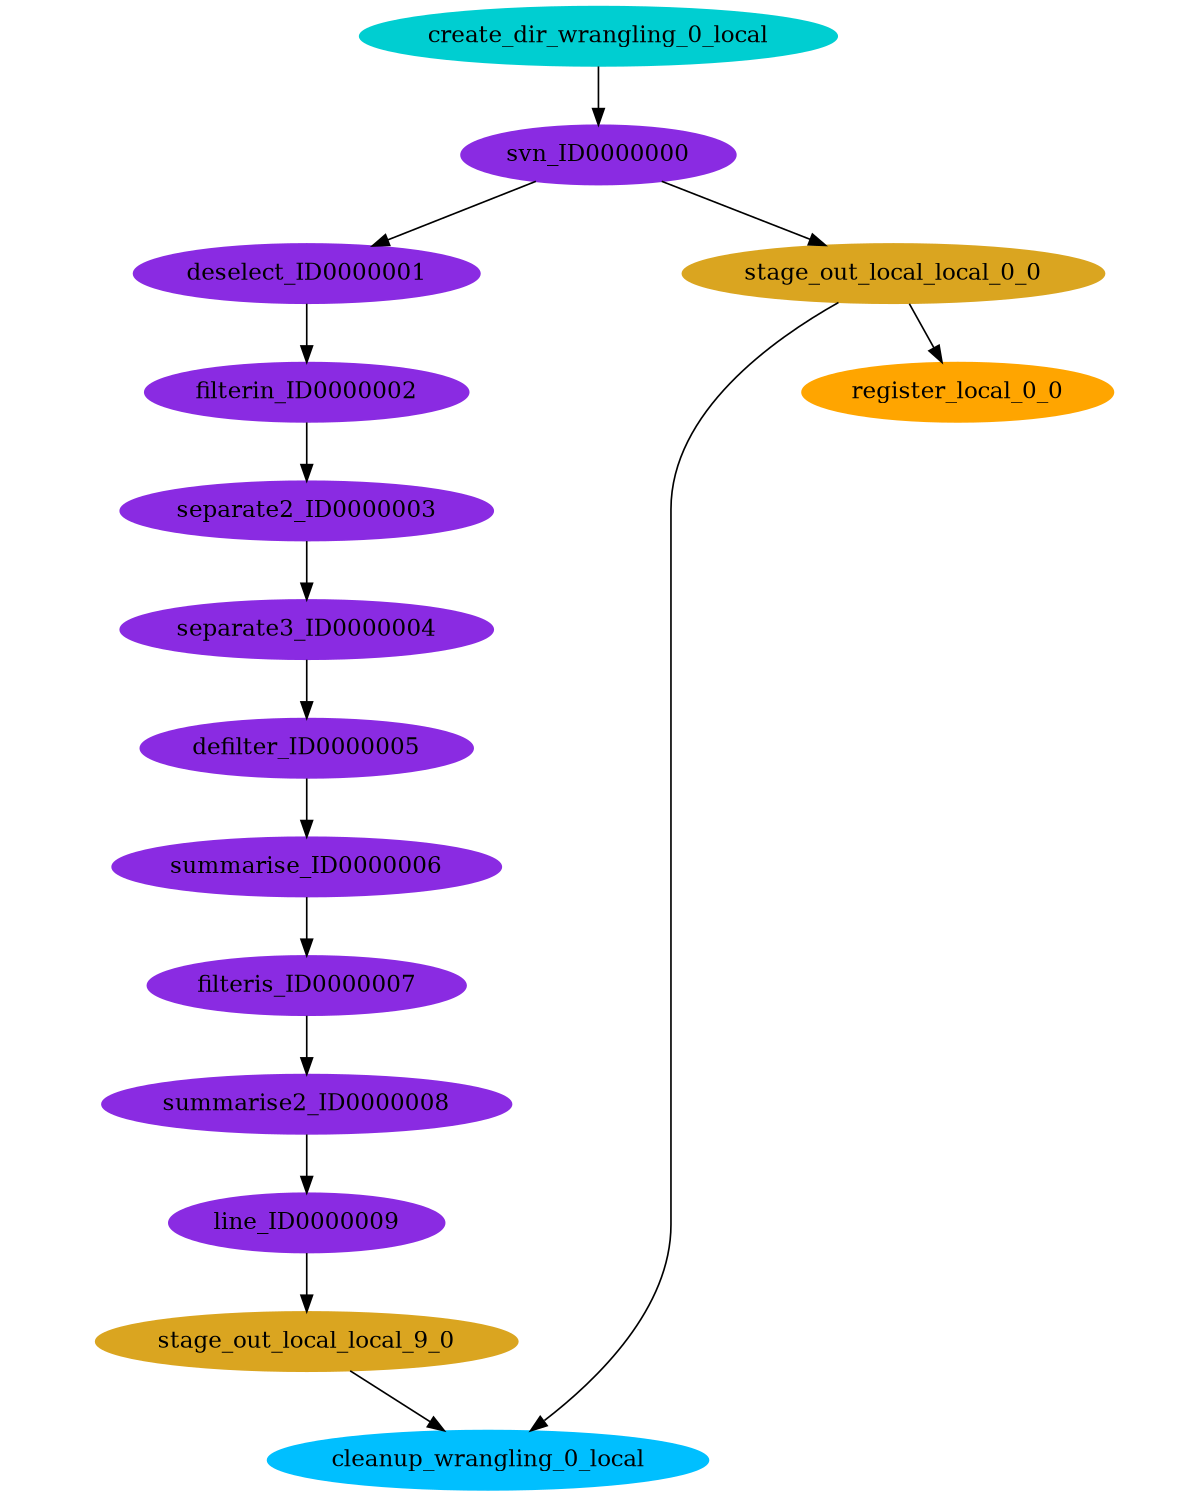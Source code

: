digraph E {
size="8.0,10.0"
ratio=fill
node [shape=ellipse]
edge [arrowhead=normal, arrowsize=1.0]
	"cleanup_wrangling_0_local" [color=deepskyblue,style=filled,label="cleanup_wrangling_0_local"]
	"deselect_ID0000001" [color=blueviolet,style=filled,label="deselect_ID0000001"]
	"svn_ID0000000" [color=blueviolet,style=filled,label="svn_ID0000000"]
	"filteris_ID0000007" [color=blueviolet,style=filled,label="filteris_ID0000007"]
	"stage_out_local_local_0_0" [color=goldenrod,style=filled,label="stage_out_local_local_0_0"]
	"defilter_ID0000005" [color=blueviolet,style=filled,label="defilter_ID0000005"]
	"summarise_ID0000006" [color=blueviolet,style=filled,label="summarise_ID0000006"]
	"line_ID0000009" [color=blueviolet,style=filled,label="line_ID0000009"]
	"create_dir_wrangling_0_local" [color=darkturquoise,style=filled,label="create_dir_wrangling_0_local"]
	"filterin_ID0000002" [color=blueviolet,style=filled,label="filterin_ID0000002"]
	"register_local_0_0" [color=orange,style=filled,label="register_local_0_0"]
	"separate2_ID0000003" [color=blueviolet,style=filled,label="separate2_ID0000003"]
	"summarise2_ID0000008" [color=blueviolet,style=filled,label="summarise2_ID0000008"]
	"separate3_ID0000004" [color=blueviolet,style=filled,label="separate3_ID0000004"]
	"stage_out_local_local_9_0" [color=goldenrod,style=filled,label="stage_out_local_local_9_0"]

	"deselect_ID0000001" -> "filterin_ID0000002"
	"svn_ID0000000" -> "deselect_ID0000001"
	"svn_ID0000000" -> "stage_out_local_local_0_0"
	"filteris_ID0000007" -> "summarise2_ID0000008"
	"stage_out_local_local_0_0" -> "cleanup_wrangling_0_local"
	"stage_out_local_local_0_0" -> "register_local_0_0"
	"defilter_ID0000005" -> "summarise_ID0000006"
	"summarise_ID0000006" -> "filteris_ID0000007"
	"line_ID0000009" -> "stage_out_local_local_9_0"
	"create_dir_wrangling_0_local" -> "svn_ID0000000"
	"filterin_ID0000002" -> "separate2_ID0000003"
	"separate2_ID0000003" -> "separate3_ID0000004"
	"summarise2_ID0000008" -> "line_ID0000009"
	"separate3_ID0000004" -> "defilter_ID0000005"
	"stage_out_local_local_9_0" -> "cleanup_wrangling_0_local"
}
